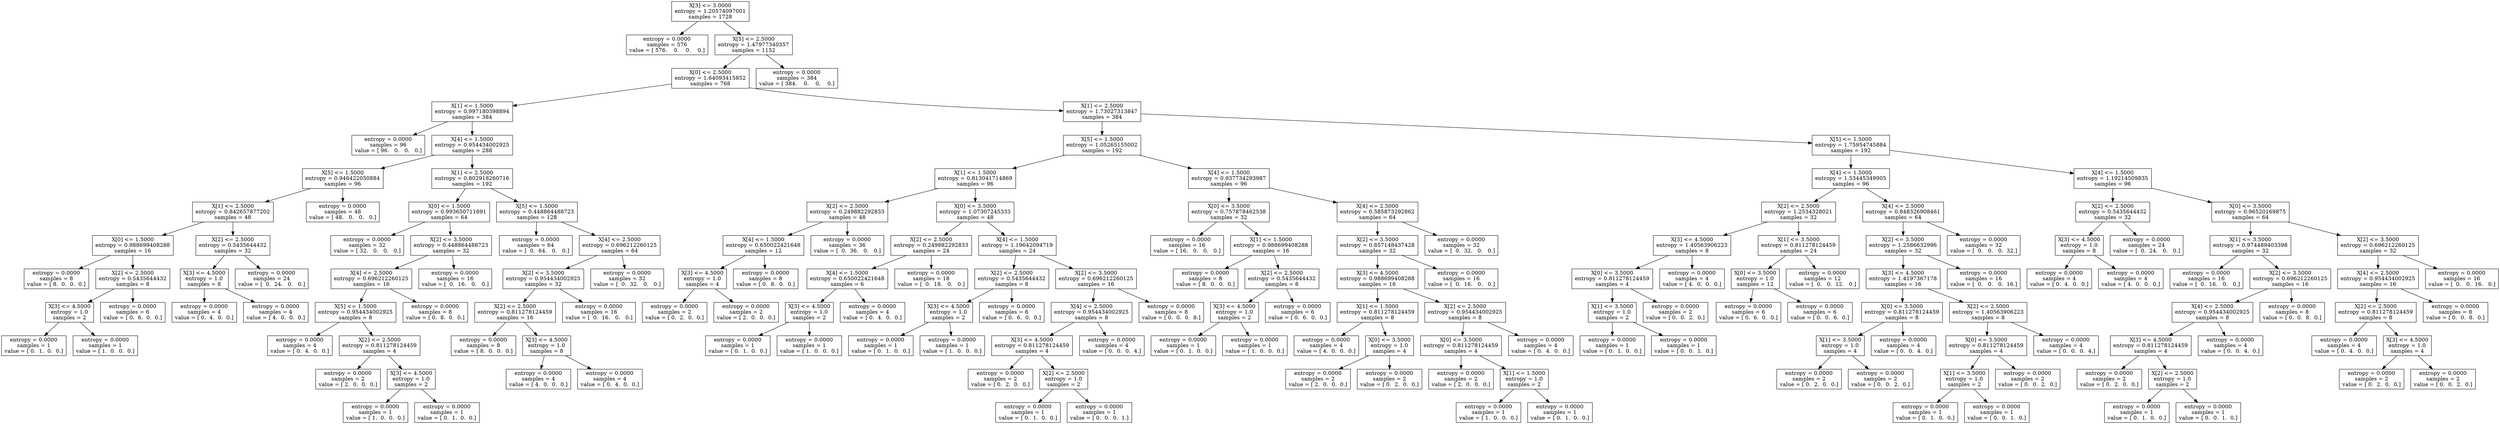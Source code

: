 digraph Tree {
0 [label="X[3] <= 3.0000\nentropy = 1.20574097001\nsamples = 1728", shape="box"] ;
1 [label="entropy = 0.0000\nsamples = 576\nvalue = [ 576.    0.    0.    0.]", shape="box"] ;
0 -> 1 ;
2 [label="X[5] <= 2.5000\nentropy = 1.47977340357\nsamples = 1152", shape="box"] ;
0 -> 2 ;
3 [label="X[0] <= 2.5000\nentropy = 1.64093415852\nsamples = 768", shape="box"] ;
2 -> 3 ;
4 [label="X[1] <= 1.5000\nentropy = 0.997180398894\nsamples = 384", shape="box"] ;
3 -> 4 ;
5 [label="entropy = 0.0000\nsamples = 96\nvalue = [ 96.   0.   0.   0.]", shape="box"] ;
4 -> 5 ;
6 [label="X[4] <= 1.5000\nentropy = 0.954434002925\nsamples = 288", shape="box"] ;
4 -> 6 ;
7 [label="X[5] <= 1.5000\nentropy = 0.946422050884\nsamples = 96", shape="box"] ;
6 -> 7 ;
8 [label="X[1] <= 2.5000\nentropy = 0.842657877202\nsamples = 48", shape="box"] ;
7 -> 8 ;
9 [label="X[0] <= 1.5000\nentropy = 0.988699408288\nsamples = 16", shape="box"] ;
8 -> 9 ;
10 [label="entropy = 0.0000\nsamples = 8\nvalue = [ 8.  0.  0.  0.]", shape="box"] ;
9 -> 10 ;
11 [label="X[2] <= 2.5000\nentropy = 0.5435644432\nsamples = 8", shape="box"] ;
9 -> 11 ;
12 [label="X[3] <= 4.5000\nentropy = 1.0\nsamples = 2", shape="box"] ;
11 -> 12 ;
13 [label="entropy = 0.0000\nsamples = 1\nvalue = [ 0.  1.  0.  0.]", shape="box"] ;
12 -> 13 ;
14 [label="entropy = 0.0000\nsamples = 1\nvalue = [ 1.  0.  0.  0.]", shape="box"] ;
12 -> 14 ;
15 [label="entropy = 0.0000\nsamples = 6\nvalue = [ 0.  6.  0.  0.]", shape="box"] ;
11 -> 15 ;
16 [label="X[2] <= 2.5000\nentropy = 0.5435644432\nsamples = 32", shape="box"] ;
8 -> 16 ;
17 [label="X[3] <= 4.5000\nentropy = 1.0\nsamples = 8", shape="box"] ;
16 -> 17 ;
18 [label="entropy = 0.0000\nsamples = 4\nvalue = [ 0.  4.  0.  0.]", shape="box"] ;
17 -> 18 ;
19 [label="entropy = 0.0000\nsamples = 4\nvalue = [ 4.  0.  0.  0.]", shape="box"] ;
17 -> 19 ;
20 [label="entropy = 0.0000\nsamples = 24\nvalue = [  0.  24.   0.   0.]", shape="box"] ;
16 -> 20 ;
21 [label="entropy = 0.0000\nsamples = 48\nvalue = [ 48.   0.   0.   0.]", shape="box"] ;
7 -> 21 ;
22 [label="X[1] <= 2.5000\nentropy = 0.802918260716\nsamples = 192", shape="box"] ;
6 -> 22 ;
23 [label="X[0] <= 1.5000\nentropy = 0.993650711691\nsamples = 64", shape="box"] ;
22 -> 23 ;
24 [label="entropy = 0.0000\nsamples = 32\nvalue = [ 32.   0.   0.   0.]", shape="box"] ;
23 -> 24 ;
25 [label="X[2] <= 3.5000\nentropy = 0.448864488723\nsamples = 32", shape="box"] ;
23 -> 25 ;
26 [label="X[4] <= 2.5000\nentropy = 0.696212260125\nsamples = 16", shape="box"] ;
25 -> 26 ;
27 [label="X[5] <= 1.5000\nentropy = 0.954434002925\nsamples = 8", shape="box"] ;
26 -> 27 ;
28 [label="entropy = 0.0000\nsamples = 4\nvalue = [ 0.  4.  0.  0.]", shape="box"] ;
27 -> 28 ;
29 [label="X[2] <= 2.5000\nentropy = 0.811278124459\nsamples = 4", shape="box"] ;
27 -> 29 ;
30 [label="entropy = 0.0000\nsamples = 2\nvalue = [ 2.  0.  0.  0.]", shape="box"] ;
29 -> 30 ;
31 [label="X[3] <= 4.5000\nentropy = 1.0\nsamples = 2", shape="box"] ;
29 -> 31 ;
32 [label="entropy = 0.0000\nsamples = 1\nvalue = [ 1.  0.  0.  0.]", shape="box"] ;
31 -> 32 ;
33 [label="entropy = 0.0000\nsamples = 1\nvalue = [ 0.  1.  0.  0.]", shape="box"] ;
31 -> 33 ;
34 [label="entropy = 0.0000\nsamples = 8\nvalue = [ 0.  8.  0.  0.]", shape="box"] ;
26 -> 34 ;
35 [label="entropy = 0.0000\nsamples = 16\nvalue = [  0.  16.   0.   0.]", shape="box"] ;
25 -> 35 ;
36 [label="X[5] <= 1.5000\nentropy = 0.448864488723\nsamples = 128", shape="box"] ;
22 -> 36 ;
37 [label="entropy = 0.0000\nsamples = 64\nvalue = [  0.  64.   0.   0.]", shape="box"] ;
36 -> 37 ;
38 [label="X[4] <= 2.5000\nentropy = 0.696212260125\nsamples = 64", shape="box"] ;
36 -> 38 ;
39 [label="X[2] <= 3.5000\nentropy = 0.954434002925\nsamples = 32", shape="box"] ;
38 -> 39 ;
40 [label="X[2] <= 2.5000\nentropy = 0.811278124459\nsamples = 16", shape="box"] ;
39 -> 40 ;
41 [label="entropy = 0.0000\nsamples = 8\nvalue = [ 8.  0.  0.  0.]", shape="box"] ;
40 -> 41 ;
42 [label="X[3] <= 4.5000\nentropy = 1.0\nsamples = 8", shape="box"] ;
40 -> 42 ;
43 [label="entropy = 0.0000\nsamples = 4\nvalue = [ 4.  0.  0.  0.]", shape="box"] ;
42 -> 43 ;
44 [label="entropy = 0.0000\nsamples = 4\nvalue = [ 0.  4.  0.  0.]", shape="box"] ;
42 -> 44 ;
45 [label="entropy = 0.0000\nsamples = 16\nvalue = [  0.  16.   0.   0.]", shape="box"] ;
39 -> 45 ;
46 [label="entropy = 0.0000\nsamples = 32\nvalue = [  0.  32.   0.   0.]", shape="box"] ;
38 -> 46 ;
47 [label="X[1] <= 2.5000\nentropy = 1.73027313847\nsamples = 384", shape="box"] ;
3 -> 47 ;
48 [label="X[5] <= 1.5000\nentropy = 1.05265155002\nsamples = 192", shape="box"] ;
47 -> 48 ;
49 [label="X[1] <= 1.5000\nentropy = 0.813041714869\nsamples = 96", shape="box"] ;
48 -> 49 ;
50 [label="X[2] <= 2.5000\nentropy = 0.249882292833\nsamples = 48", shape="box"] ;
49 -> 50 ;
51 [label="X[4] <= 1.5000\nentropy = 0.650022421648\nsamples = 12", shape="box"] ;
50 -> 51 ;
52 [label="X[3] <= 4.5000\nentropy = 1.0\nsamples = 4", shape="box"] ;
51 -> 52 ;
53 [label="entropy = 0.0000\nsamples = 2\nvalue = [ 0.  2.  0.  0.]", shape="box"] ;
52 -> 53 ;
54 [label="entropy = 0.0000\nsamples = 2\nvalue = [ 2.  0.  0.  0.]", shape="box"] ;
52 -> 54 ;
55 [label="entropy = 0.0000\nsamples = 8\nvalue = [ 0.  8.  0.  0.]", shape="box"] ;
51 -> 55 ;
56 [label="entropy = 0.0000\nsamples = 36\nvalue = [  0.  36.   0.   0.]", shape="box"] ;
50 -> 56 ;
57 [label="X[0] <= 3.5000\nentropy = 1.07307245333\nsamples = 48", shape="box"] ;
49 -> 57 ;
58 [label="X[2] <= 2.5000\nentropy = 0.249882292833\nsamples = 24", shape="box"] ;
57 -> 58 ;
59 [label="X[4] <= 1.5000\nentropy = 0.650022421648\nsamples = 6", shape="box"] ;
58 -> 59 ;
60 [label="X[3] <= 4.5000\nentropy = 1.0\nsamples = 2", shape="box"] ;
59 -> 60 ;
61 [label="entropy = 0.0000\nsamples = 1\nvalue = [ 0.  1.  0.  0.]", shape="box"] ;
60 -> 61 ;
62 [label="entropy = 0.0000\nsamples = 1\nvalue = [ 1.  0.  0.  0.]", shape="box"] ;
60 -> 62 ;
63 [label="entropy = 0.0000\nsamples = 4\nvalue = [ 0.  4.  0.  0.]", shape="box"] ;
59 -> 63 ;
64 [label="entropy = 0.0000\nsamples = 18\nvalue = [  0.  18.   0.   0.]", shape="box"] ;
58 -> 64 ;
65 [label="X[4] <= 1.5000\nentropy = 1.19642094719\nsamples = 24", shape="box"] ;
57 -> 65 ;
66 [label="X[2] <= 2.5000\nentropy = 0.5435644432\nsamples = 8", shape="box"] ;
65 -> 66 ;
67 [label="X[3] <= 4.5000\nentropy = 1.0\nsamples = 2", shape="box"] ;
66 -> 67 ;
68 [label="entropy = 0.0000\nsamples = 1\nvalue = [ 0.  1.  0.  0.]", shape="box"] ;
67 -> 68 ;
69 [label="entropy = 0.0000\nsamples = 1\nvalue = [ 1.  0.  0.  0.]", shape="box"] ;
67 -> 69 ;
70 [label="entropy = 0.0000\nsamples = 6\nvalue = [ 0.  6.  0.  0.]", shape="box"] ;
66 -> 70 ;
71 [label="X[2] <= 3.5000\nentropy = 0.696212260125\nsamples = 16", shape="box"] ;
65 -> 71 ;
72 [label="X[4] <= 2.5000\nentropy = 0.954434002925\nsamples = 8", shape="box"] ;
71 -> 72 ;
73 [label="X[3] <= 4.5000\nentropy = 0.811278124459\nsamples = 4", shape="box"] ;
72 -> 73 ;
74 [label="entropy = 0.0000\nsamples = 2\nvalue = [ 0.  2.  0.  0.]", shape="box"] ;
73 -> 74 ;
75 [label="X[2] <= 2.5000\nentropy = 1.0\nsamples = 2", shape="box"] ;
73 -> 75 ;
76 [label="entropy = 0.0000\nsamples = 1\nvalue = [ 0.  1.  0.  0.]", shape="box"] ;
75 -> 76 ;
77 [label="entropy = 0.0000\nsamples = 1\nvalue = [ 0.  0.  0.  1.]", shape="box"] ;
75 -> 77 ;
78 [label="entropy = 0.0000\nsamples = 4\nvalue = [ 0.  0.  0.  4.]", shape="box"] ;
72 -> 78 ;
79 [label="entropy = 0.0000\nsamples = 8\nvalue = [ 0.  0.  0.  8.]", shape="box"] ;
71 -> 79 ;
80 [label="X[4] <= 1.5000\nentropy = 0.937734293987\nsamples = 96", shape="box"] ;
48 -> 80 ;
81 [label="X[0] <= 3.5000\nentropy = 0.757878462538\nsamples = 32", shape="box"] ;
80 -> 81 ;
82 [label="entropy = 0.0000\nsamples = 16\nvalue = [ 16.   0.   0.   0.]", shape="box"] ;
81 -> 82 ;
83 [label="X[1] <= 1.5000\nentropy = 0.988699408288\nsamples = 16", shape="box"] ;
81 -> 83 ;
84 [label="entropy = 0.0000\nsamples = 8\nvalue = [ 8.  0.  0.  0.]", shape="box"] ;
83 -> 84 ;
85 [label="X[2] <= 2.5000\nentropy = 0.5435644432\nsamples = 8", shape="box"] ;
83 -> 85 ;
86 [label="X[3] <= 4.5000\nentropy = 1.0\nsamples = 2", shape="box"] ;
85 -> 86 ;
87 [label="entropy = 0.0000\nsamples = 1\nvalue = [ 0.  1.  0.  0.]", shape="box"] ;
86 -> 87 ;
88 [label="entropy = 0.0000\nsamples = 1\nvalue = [ 1.  0.  0.  0.]", shape="box"] ;
86 -> 88 ;
89 [label="entropy = 0.0000\nsamples = 6\nvalue = [ 0.  6.  0.  0.]", shape="box"] ;
85 -> 89 ;
90 [label="X[4] <= 2.5000\nentropy = 0.585873292862\nsamples = 64", shape="box"] ;
80 -> 90 ;
91 [label="X[2] <= 3.5000\nentropy = 0.857148437428\nsamples = 32", shape="box"] ;
90 -> 91 ;
92 [label="X[3] <= 4.5000\nentropy = 0.988699408288\nsamples = 16", shape="box"] ;
91 -> 92 ;
93 [label="X[1] <= 1.5000\nentropy = 0.811278124459\nsamples = 8", shape="box"] ;
92 -> 93 ;
94 [label="entropy = 0.0000\nsamples = 4\nvalue = [ 4.  0.  0.  0.]", shape="box"] ;
93 -> 94 ;
95 [label="X[0] <= 3.5000\nentropy = 1.0\nsamples = 4", shape="box"] ;
93 -> 95 ;
96 [label="entropy = 0.0000\nsamples = 2\nvalue = [ 2.  0.  0.  0.]", shape="box"] ;
95 -> 96 ;
97 [label="entropy = 0.0000\nsamples = 2\nvalue = [ 0.  2.  0.  0.]", shape="box"] ;
95 -> 97 ;
98 [label="X[2] <= 2.5000\nentropy = 0.954434002925\nsamples = 8", shape="box"] ;
92 -> 98 ;
99 [label="X[0] <= 3.5000\nentropy = 0.811278124459\nsamples = 4", shape="box"] ;
98 -> 99 ;
100 [label="entropy = 0.0000\nsamples = 2\nvalue = [ 2.  0.  0.  0.]", shape="box"] ;
99 -> 100 ;
101 [label="X[1] <= 1.5000\nentropy = 1.0\nsamples = 2", shape="box"] ;
99 -> 101 ;
102 [label="entropy = 0.0000\nsamples = 1\nvalue = [ 1.  0.  0.  0.]", shape="box"] ;
101 -> 102 ;
103 [label="entropy = 0.0000\nsamples = 1\nvalue = [ 0.  1.  0.  0.]", shape="box"] ;
101 -> 103 ;
104 [label="entropy = 0.0000\nsamples = 4\nvalue = [ 0.  4.  0.  0.]", shape="box"] ;
98 -> 104 ;
105 [label="entropy = 0.0000\nsamples = 16\nvalue = [  0.  16.   0.   0.]", shape="box"] ;
91 -> 105 ;
106 [label="entropy = 0.0000\nsamples = 32\nvalue = [  0.  32.   0.   0.]", shape="box"] ;
90 -> 106 ;
107 [label="X[5] <= 1.5000\nentropy = 1.75954745884\nsamples = 192", shape="box"] ;
47 -> 107 ;
108 [label="X[4] <= 1.5000\nentropy = 1.53445349905\nsamples = 96", shape="box"] ;
107 -> 108 ;
109 [label="X[2] <= 2.5000\nentropy = 1.2534328021\nsamples = 32", shape="box"] ;
108 -> 109 ;
110 [label="X[3] <= 4.5000\nentropy = 1.40563906223\nsamples = 8", shape="box"] ;
109 -> 110 ;
111 [label="X[0] <= 3.5000\nentropy = 0.811278124459\nsamples = 4", shape="box"] ;
110 -> 111 ;
112 [label="X[1] <= 3.5000\nentropy = 1.0\nsamples = 2", shape="box"] ;
111 -> 112 ;
113 [label="entropy = 0.0000\nsamples = 1\nvalue = [ 0.  1.  0.  0.]", shape="box"] ;
112 -> 113 ;
114 [label="entropy = 0.0000\nsamples = 1\nvalue = [ 0.  0.  1.  0.]", shape="box"] ;
112 -> 114 ;
115 [label="entropy = 0.0000\nsamples = 2\nvalue = [ 0.  0.  2.  0.]", shape="box"] ;
111 -> 115 ;
116 [label="entropy = 0.0000\nsamples = 4\nvalue = [ 4.  0.  0.  0.]", shape="box"] ;
110 -> 116 ;
117 [label="X[1] <= 3.5000\nentropy = 0.811278124459\nsamples = 24", shape="box"] ;
109 -> 117 ;
118 [label="X[0] <= 3.5000\nentropy = 1.0\nsamples = 12", shape="box"] ;
117 -> 118 ;
119 [label="entropy = 0.0000\nsamples = 6\nvalue = [ 0.  6.  0.  0.]", shape="box"] ;
118 -> 119 ;
120 [label="entropy = 0.0000\nsamples = 6\nvalue = [ 0.  0.  6.  0.]", shape="box"] ;
118 -> 120 ;
121 [label="entropy = 0.0000\nsamples = 12\nvalue = [  0.   0.  12.   0.]", shape="box"] ;
117 -> 121 ;
122 [label="X[4] <= 2.5000\nentropy = 0.848326908461\nsamples = 64", shape="box"] ;
108 -> 122 ;
123 [label="X[2] <= 3.5000\nentropy = 1.2586632996\nsamples = 32", shape="box"] ;
122 -> 123 ;
124 [label="X[3] <= 4.5000\nentropy = 1.4197367178\nsamples = 16", shape="box"] ;
123 -> 124 ;
125 [label="X[0] <= 3.5000\nentropy = 0.811278124459\nsamples = 8", shape="box"] ;
124 -> 125 ;
126 [label="X[1] <= 3.5000\nentropy = 1.0\nsamples = 4", shape="box"] ;
125 -> 126 ;
127 [label="entropy = 0.0000\nsamples = 2\nvalue = [ 0.  2.  0.  0.]", shape="box"] ;
126 -> 127 ;
128 [label="entropy = 0.0000\nsamples = 2\nvalue = [ 0.  0.  2.  0.]", shape="box"] ;
126 -> 128 ;
129 [label="entropy = 0.0000\nsamples = 4\nvalue = [ 0.  0.  4.  0.]", shape="box"] ;
125 -> 129 ;
130 [label="X[2] <= 2.5000\nentropy = 1.40563906223\nsamples = 8", shape="box"] ;
124 -> 130 ;
131 [label="X[0] <= 3.5000\nentropy = 0.811278124459\nsamples = 4", shape="box"] ;
130 -> 131 ;
132 [label="X[1] <= 3.5000\nentropy = 1.0\nsamples = 2", shape="box"] ;
131 -> 132 ;
133 [label="entropy = 0.0000\nsamples = 1\nvalue = [ 0.  1.  0.  0.]", shape="box"] ;
132 -> 133 ;
134 [label="entropy = 0.0000\nsamples = 1\nvalue = [ 0.  0.  1.  0.]", shape="box"] ;
132 -> 134 ;
135 [label="entropy = 0.0000\nsamples = 2\nvalue = [ 0.  0.  2.  0.]", shape="box"] ;
131 -> 135 ;
136 [label="entropy = 0.0000\nsamples = 4\nvalue = [ 0.  0.  0.  4.]", shape="box"] ;
130 -> 136 ;
137 [label="entropy = 0.0000\nsamples = 16\nvalue = [  0.   0.   0.  16.]", shape="box"] ;
123 -> 137 ;
138 [label="entropy = 0.0000\nsamples = 32\nvalue = [  0.   0.   0.  32.]", shape="box"] ;
122 -> 138 ;
139 [label="X[4] <= 1.5000\nentropy = 1.19214509835\nsamples = 96", shape="box"] ;
107 -> 139 ;
140 [label="X[2] <= 2.5000\nentropy = 0.5435644432\nsamples = 32", shape="box"] ;
139 -> 140 ;
141 [label="X[3] <= 4.5000\nentropy = 1.0\nsamples = 8", shape="box"] ;
140 -> 141 ;
142 [label="entropy = 0.0000\nsamples = 4\nvalue = [ 0.  4.  0.  0.]", shape="box"] ;
141 -> 142 ;
143 [label="entropy = 0.0000\nsamples = 4\nvalue = [ 4.  0.  0.  0.]", shape="box"] ;
141 -> 143 ;
144 [label="entropy = 0.0000\nsamples = 24\nvalue = [  0.  24.   0.   0.]", shape="box"] ;
140 -> 144 ;
145 [label="X[0] <= 3.5000\nentropy = 0.96520169875\nsamples = 64", shape="box"] ;
139 -> 145 ;
146 [label="X[1] <= 3.5000\nentropy = 0.974489403398\nsamples = 32", shape="box"] ;
145 -> 146 ;
147 [label="entropy = 0.0000\nsamples = 16\nvalue = [  0.  16.   0.   0.]", shape="box"] ;
146 -> 147 ;
148 [label="X[2] <= 3.5000\nentropy = 0.696212260125\nsamples = 16", shape="box"] ;
146 -> 148 ;
149 [label="X[4] <= 2.5000\nentropy = 0.954434002925\nsamples = 8", shape="box"] ;
148 -> 149 ;
150 [label="X[3] <= 4.5000\nentropy = 0.811278124459\nsamples = 4", shape="box"] ;
149 -> 150 ;
151 [label="entropy = 0.0000\nsamples = 2\nvalue = [ 0.  2.  0.  0.]", shape="box"] ;
150 -> 151 ;
152 [label="X[2] <= 2.5000\nentropy = 1.0\nsamples = 2", shape="box"] ;
150 -> 152 ;
153 [label="entropy = 0.0000\nsamples = 1\nvalue = [ 0.  1.  0.  0.]", shape="box"] ;
152 -> 153 ;
154 [label="entropy = 0.0000\nsamples = 1\nvalue = [ 0.  0.  1.  0.]", shape="box"] ;
152 -> 154 ;
155 [label="entropy = 0.0000\nsamples = 4\nvalue = [ 0.  0.  4.  0.]", shape="box"] ;
149 -> 155 ;
156 [label="entropy = 0.0000\nsamples = 8\nvalue = [ 0.  0.  8.  0.]", shape="box"] ;
148 -> 156 ;
157 [label="X[2] <= 3.5000\nentropy = 0.696212260125\nsamples = 32", shape="box"] ;
145 -> 157 ;
158 [label="X[4] <= 2.5000\nentropy = 0.954434002925\nsamples = 16", shape="box"] ;
157 -> 158 ;
159 [label="X[2] <= 2.5000\nentropy = 0.811278124459\nsamples = 8", shape="box"] ;
158 -> 159 ;
160 [label="entropy = 0.0000\nsamples = 4\nvalue = [ 0.  4.  0.  0.]", shape="box"] ;
159 -> 160 ;
161 [label="X[3] <= 4.5000\nentropy = 1.0\nsamples = 4", shape="box"] ;
159 -> 161 ;
162 [label="entropy = 0.0000\nsamples = 2\nvalue = [ 0.  2.  0.  0.]", shape="box"] ;
161 -> 162 ;
163 [label="entropy = 0.0000\nsamples = 2\nvalue = [ 0.  0.  2.  0.]", shape="box"] ;
161 -> 163 ;
164 [label="entropy = 0.0000\nsamples = 8\nvalue = [ 0.  0.  8.  0.]", shape="box"] ;
158 -> 164 ;
165 [label="entropy = 0.0000\nsamples = 16\nvalue = [  0.   0.  16.   0.]", shape="box"] ;
157 -> 165 ;
166 [label="entropy = 0.0000\nsamples = 384\nvalue = [ 384.    0.    0.    0.]", shape="box"] ;
2 -> 166 ;
}